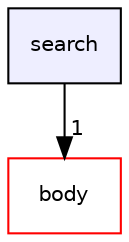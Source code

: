 digraph "/home/superuser/projects/main/search" {
  compound=true
  node [ fontsize="10", fontname="Helvetica"];
  edge [ labelfontsize="10", labelfontname="Helvetica"];
  dir_19b2bf9199a15c634a08b1ede1dd896a [shape=box, label="search", style="filled", fillcolor="#eeeeff", pencolor="black", URL="dir_19b2bf9199a15c634a08b1ede1dd896a.html"];
  dir_33a3286485c637ec477613e1f9c16c9a [shape=box label="body" fillcolor="white" style="filled" color="red" URL="dir_33a3286485c637ec477613e1f9c16c9a.html"];
  dir_19b2bf9199a15c634a08b1ede1dd896a->dir_33a3286485c637ec477613e1f9c16c9a [headlabel="1", labeldistance=1.5 headhref="dir_000002_000000.html"];
}
